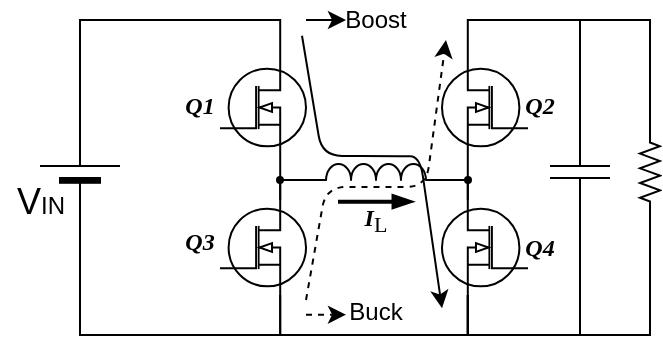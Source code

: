 <mxfile version="14.5.6" type="github">
  <diagram name="Page-1" id="7e0a89b8-554c-2b80-1dc8-d5c74ca68de4">
    <mxGraphModel dx="523" dy="602" grid="1" gridSize="10" guides="1" tooltips="1" connect="1" arrows="1" fold="1" page="1" pageScale="1" pageWidth="1100" pageHeight="850" background="#ffffff" math="0" shadow="0">
      <root>
        <mxCell id="0" />
        <mxCell id="1" parent="0" />
        <mxCell id="STrl3_DRAEaX8d2Ob24q-1" style="edgeStyle=orthogonalEdgeStyle;rounded=0;orthogonalLoop=1;jettySize=auto;html=1;exitX=0.7;exitY=0;exitDx=0;exitDy=0;exitPerimeter=0;entryX=1;entryY=0.5;entryDx=0;entryDy=0;entryPerimeter=0;endArrow=none;endFill=0;endSize=5;strokeColor=#000000;strokeWidth=1;" parent="1" source="STrl3_DRAEaX8d2Ob24q-2" target="STrl3_DRAEaX8d2Ob24q-17" edge="1">
          <mxGeometry relative="1" as="geometry" />
        </mxCell>
        <mxCell id="STrl3_DRAEaX8d2Ob24q-2" value="" style="verticalLabelPosition=bottom;shadow=0;dashed=0;align=center;html=1;verticalAlign=top;shape=mxgraph.electrical.mosfets1.n-channel_mosfet_1;strokeWidth=1;direction=west;flipH=1;flipV=1;" parent="1" vertex="1">
          <mxGeometry x="280" y="240" width="43" height="47.5" as="geometry" />
        </mxCell>
        <mxCell id="STrl3_DRAEaX8d2Ob24q-3" style="edgeStyle=orthogonalEdgeStyle;rounded=0;orthogonalLoop=1;jettySize=auto;html=1;exitX=0.7;exitY=0;exitDx=0;exitDy=0;exitPerimeter=0;entryX=0.7;entryY=1;entryDx=0;entryDy=0;entryPerimeter=0;endArrow=none;endFill=0;endSize=5;strokeColor=#000000;strokeWidth=1;" parent="1" source="STrl3_DRAEaX8d2Ob24q-5" target="STrl3_DRAEaX8d2Ob24q-2" edge="1">
          <mxGeometry relative="1" as="geometry" />
        </mxCell>
        <mxCell id="STrl3_DRAEaX8d2Ob24q-4" style="edgeStyle=orthogonalEdgeStyle;rounded=0;orthogonalLoop=1;jettySize=auto;html=1;exitX=0.7;exitY=1;exitDx=0;exitDy=0;exitPerimeter=0;entryX=0.7;entryY=1;entryDx=0;entryDy=0;entryPerimeter=0;endArrow=none;endFill=0;endSize=5;strokeColor=#000000;strokeWidth=1;" parent="1" source="STrl3_DRAEaX8d2Ob24q-5" target="STrl3_DRAEaX8d2Ob24q-10" edge="1">
          <mxGeometry relative="1" as="geometry" />
        </mxCell>
        <mxCell id="STrl3_DRAEaX8d2Ob24q-5" value="" style="verticalLabelPosition=bottom;shadow=0;dashed=0;align=center;html=1;verticalAlign=top;shape=mxgraph.electrical.mosfets1.n-channel_mosfet_1;strokeWidth=1;direction=west;flipH=1;flipV=1;" parent="1" vertex="1">
          <mxGeometry x="280" y="310" width="43" height="47.5" as="geometry" />
        </mxCell>
        <mxCell id="STrl3_DRAEaX8d2Ob24q-6" style="edgeStyle=orthogonalEdgeStyle;rounded=0;orthogonalLoop=1;jettySize=auto;html=1;exitX=0.7;exitY=0;exitDx=0;exitDy=0;exitPerimeter=0;entryX=0;entryY=0.5;entryDx=0;entryDy=0;entryPerimeter=0;endArrow=none;endFill=0;endSize=5;strokeColor=#000000;strokeWidth=1;" parent="1" source="STrl3_DRAEaX8d2Ob24q-7" target="STrl3_DRAEaX8d2Ob24q-24" edge="1">
          <mxGeometry relative="1" as="geometry" />
        </mxCell>
        <mxCell id="STrl3_DRAEaX8d2Ob24q-7" value="" style="verticalLabelPosition=bottom;shadow=0;dashed=0;align=center;html=1;verticalAlign=top;shape=mxgraph.electrical.mosfets1.n-channel_mosfet_1;strokeWidth=1;direction=west;flipH=0;flipV=1;" parent="1" vertex="1">
          <mxGeometry x="391" y="240" width="43" height="47.5" as="geometry" />
        </mxCell>
        <mxCell id="STrl3_DRAEaX8d2Ob24q-8" style="edgeStyle=orthogonalEdgeStyle;rounded=0;orthogonalLoop=1;jettySize=auto;html=1;exitX=0.7;exitY=0;exitDx=0;exitDy=0;exitPerimeter=0;entryX=0.7;entryY=1;entryDx=0;entryDy=0;entryPerimeter=0;endArrow=none;endFill=0;endSize=5;strokeColor=#000000;strokeWidth=1;" parent="1" source="STrl3_DRAEaX8d2Ob24q-10" target="STrl3_DRAEaX8d2Ob24q-7" edge="1">
          <mxGeometry relative="1" as="geometry" />
        </mxCell>
        <mxCell id="STrl3_DRAEaX8d2Ob24q-9" style="edgeStyle=orthogonalEdgeStyle;rounded=0;orthogonalLoop=1;jettySize=auto;html=1;exitX=0.7;exitY=1;exitDx=0;exitDy=0;exitPerimeter=0;entryX=1;entryY=0.5;entryDx=0;entryDy=0;entryPerimeter=0;endArrow=none;endFill=0;endSize=5;strokeColor=#000000;strokeWidth=1;" parent="1" source="STrl3_DRAEaX8d2Ob24q-10" target="STrl3_DRAEaX8d2Ob24q-26" edge="1">
          <mxGeometry relative="1" as="geometry" />
        </mxCell>
        <mxCell id="STrl3_DRAEaX8d2Ob24q-10" value="" style="verticalLabelPosition=bottom;shadow=0;dashed=0;align=center;html=1;verticalAlign=top;shape=mxgraph.electrical.mosfets1.n-channel_mosfet_1;strokeWidth=1;direction=west;flipH=0;flipV=1;" parent="1" vertex="1">
          <mxGeometry x="391" y="310" width="43" height="47.5" as="geometry" />
        </mxCell>
        <mxCell id="STrl3_DRAEaX8d2Ob24q-11" style="edgeStyle=orthogonalEdgeStyle;rounded=0;orthogonalLoop=1;jettySize=auto;html=1;exitX=0;exitY=1;exitDx=0;exitDy=0;exitPerimeter=0;entryX=0.7;entryY=0;entryDx=0;entryDy=0;entryPerimeter=0;endArrow=none;endFill=0;endSize=5;strokeColor=#000000;strokeWidth=1;" parent="1" target="STrl3_DRAEaX8d2Ob24q-5" edge="1">
          <mxGeometry relative="1" as="geometry">
            <mxPoint x="331" y="300" as="sourcePoint" />
          </mxGeometry>
        </mxCell>
        <mxCell id="STrl3_DRAEaX8d2Ob24q-12" style="edgeStyle=orthogonalEdgeStyle;rounded=0;orthogonalLoop=1;jettySize=auto;html=1;exitX=1;exitY=1;exitDx=0;exitDy=0;exitPerimeter=0;entryX=0.7;entryY=0;entryDx=0;entryDy=0;entryPerimeter=0;endArrow=none;endFill=0;endSize=5;strokeColor=#000000;strokeWidth=1;" parent="1" target="STrl3_DRAEaX8d2Ob24q-10" edge="1">
          <mxGeometry relative="1" as="geometry">
            <mxPoint x="386" y="300" as="sourcePoint" />
          </mxGeometry>
        </mxCell>
        <mxCell id="STrl3_DRAEaX8d2Ob24q-13" value="" style="pointerEvents=1;verticalLabelPosition=bottom;shadow=0;dashed=0;align=center;html=1;verticalAlign=top;shape=mxgraph.electrical.inductors.inductor_3;strokeWidth=1;direction=east;" parent="1" vertex="1">
          <mxGeometry x="319" y="292" width="78" height="8" as="geometry" />
        </mxCell>
        <mxCell id="STrl3_DRAEaX8d2Ob24q-14" value="" style="ellipse;whiteSpace=wrap;html=1;aspect=fixed;shadow=0;dashed=0;strokeWidth=2;" parent="1" vertex="1">
          <mxGeometry x="309" y="299" width="2" height="2" as="geometry" />
        </mxCell>
        <mxCell id="STrl3_DRAEaX8d2Ob24q-15" value="" style="ellipse;whiteSpace=wrap;html=1;aspect=fixed;shadow=0;dashed=0;strokeWidth=2;" parent="1" vertex="1">
          <mxGeometry x="403" y="299" width="2" height="2" as="geometry" />
        </mxCell>
        <mxCell id="STrl3_DRAEaX8d2Ob24q-16" style="edgeStyle=orthogonalEdgeStyle;rounded=0;orthogonalLoop=1;jettySize=auto;html=1;exitX=0;exitY=0.5;exitDx=0;exitDy=0;exitPerimeter=0;entryX=0.7;entryY=1;entryDx=0;entryDy=0;entryPerimeter=0;endArrow=none;endFill=0;endSize=5;strokeColor=#000000;strokeWidth=1;" parent="1" source="STrl3_DRAEaX8d2Ob24q-17" target="STrl3_DRAEaX8d2Ob24q-5" edge="1">
          <mxGeometry relative="1" as="geometry" />
        </mxCell>
        <mxCell id="STrl3_DRAEaX8d2Ob24q-17" value="" style="verticalLabelPosition=bottom;shadow=0;dashed=0;align=center;fillColor=#000000;html=1;verticalAlign=top;strokeWidth=1;shape=mxgraph.electrical.miscellaneous.monocell_battery;rounded=1;comic=0;labelBackgroundColor=none;fontFamily=Verdana;fontSize=12;flipH=1;direction=north;" parent="1" vertex="1">
          <mxGeometry x="190" y="266" width="40" height="60" as="geometry" />
        </mxCell>
        <mxCell id="STrl3_DRAEaX8d2Ob24q-18" value="&lt;font style=&quot;font-size: 18px&quot;&gt;V&lt;/font&gt;&lt;font style=&quot;font-size: 12px&quot;&gt;IN&lt;/font&gt;" style="text;html=1;align=center;verticalAlign=middle;resizable=0;points=[];autosize=1;" parent="1" vertex="1">
          <mxGeometry x="170" y="301" width="40" height="20" as="geometry" />
        </mxCell>
        <mxCell id="STrl3_DRAEaX8d2Ob24q-19" value="&lt;font face=&quot;Times New Roman&quot;&gt;&lt;i&gt;&lt;b&gt;Q1&lt;/b&gt;&lt;/i&gt;&lt;/font&gt;" style="text;html=1;strokeColor=none;fillColor=none;align=center;verticalAlign=middle;whiteSpace=wrap;rounded=0;" parent="1" vertex="1">
          <mxGeometry x="250" y="253" width="40" height="20" as="geometry" />
        </mxCell>
        <mxCell id="STrl3_DRAEaX8d2Ob24q-20" value="&lt;font face=&quot;Times New Roman&quot;&gt;&lt;i&gt;&lt;b&gt;Q2&lt;br&gt;&lt;/b&gt;&lt;/i&gt;&lt;/font&gt;" style="text;html=1;strokeColor=none;fillColor=none;align=center;verticalAlign=middle;whiteSpace=wrap;rounded=0;" parent="1" vertex="1">
          <mxGeometry x="420" y="253" width="40" height="20" as="geometry" />
        </mxCell>
        <mxCell id="STrl3_DRAEaX8d2Ob24q-21" value="&lt;font face=&quot;Times New Roman&quot;&gt;&lt;i&gt;&lt;b&gt;Q3&lt;/b&gt;&lt;/i&gt;&lt;/font&gt;" style="text;html=1;strokeColor=none;fillColor=none;align=center;verticalAlign=middle;whiteSpace=wrap;rounded=0;" parent="1" vertex="1">
          <mxGeometry x="250" y="321" width="40" height="20" as="geometry" />
        </mxCell>
        <mxCell id="STrl3_DRAEaX8d2Ob24q-22" value="&lt;font face=&quot;Times New Roman&quot;&gt;&lt;i&gt;&lt;b&gt;Q4&lt;/b&gt;&lt;/i&gt;&lt;/font&gt;" style="text;html=1;strokeColor=none;fillColor=none;align=center;verticalAlign=middle;whiteSpace=wrap;rounded=0;" parent="1" vertex="1">
          <mxGeometry x="420" y="323.75" width="40" height="20" as="geometry" />
        </mxCell>
        <mxCell id="STrl3_DRAEaX8d2Ob24q-23" style="edgeStyle=orthogonalEdgeStyle;rounded=0;orthogonalLoop=1;jettySize=auto;html=1;exitX=1;exitY=0.5;exitDx=0;exitDy=0;exitPerimeter=0;endArrow=none;endFill=0;endSize=5;strokeColor=#000000;strokeWidth=1;entryX=0.7;entryY=1;entryDx=0;entryDy=0;entryPerimeter=0;" parent="1" source="STrl3_DRAEaX8d2Ob24q-24" target="STrl3_DRAEaX8d2Ob24q-10" edge="1">
          <mxGeometry relative="1" as="geometry">
            <mxPoint x="430" y="380" as="targetPoint" />
          </mxGeometry>
        </mxCell>
        <mxCell id="STrl3_DRAEaX8d2Ob24q-24" value="" style="pointerEvents=1;verticalLabelPosition=bottom;shadow=0;dashed=0;align=center;html=1;verticalAlign=top;shape=mxgraph.electrical.capacitors.capacitor_1;direction=south;" parent="1" vertex="1">
          <mxGeometry x="445" y="266" width="30" height="60" as="geometry" />
        </mxCell>
        <mxCell id="STrl3_DRAEaX8d2Ob24q-25" style="edgeStyle=orthogonalEdgeStyle;rounded=0;orthogonalLoop=1;jettySize=auto;html=1;exitX=0;exitY=0.5;exitDx=0;exitDy=0;exitPerimeter=0;entryX=0;entryY=0.5;entryDx=0;entryDy=0;entryPerimeter=0;endArrow=none;endFill=0;endSize=5;strokeColor=#000000;strokeWidth=1;" parent="1" source="STrl3_DRAEaX8d2Ob24q-26" target="STrl3_DRAEaX8d2Ob24q-24" edge="1">
          <mxGeometry relative="1" as="geometry">
            <Array as="points">
              <mxPoint x="495" y="220" />
              <mxPoint x="460" y="220" />
            </Array>
          </mxGeometry>
        </mxCell>
        <mxCell id="STrl3_DRAEaX8d2Ob24q-26" value="" style="pointerEvents=1;verticalLabelPosition=bottom;shadow=0;dashed=0;align=center;html=1;verticalAlign=top;shape=mxgraph.electrical.resistors.resistor_2;strokeWidth=1;direction=south;" parent="1" vertex="1">
          <mxGeometry x="490" y="273" width="10" height="46" as="geometry" />
        </mxCell>
        <mxCell id="v6tkJ2GT0aAer87_zzX_-1" value="&lt;font face=&quot;Times New Roman&quot;&gt;&lt;b style=&quot;font-style: italic&quot;&gt;I&lt;/b&gt;&lt;sub&gt;&lt;font style=&quot;font-size: 11px&quot;&gt;L&lt;/font&gt;&lt;/sub&gt;&lt;br&gt;&lt;/font&gt;" style="text;html=1;strokeColor=none;fillColor=none;align=center;verticalAlign=middle;whiteSpace=wrap;rounded=0;" parent="1" vertex="1">
          <mxGeometry x="338" y="310" width="40" height="20" as="geometry" />
        </mxCell>
        <mxCell id="zk9AVnoM1tUe2nTzyNRS-1" value="" style="endArrow=classic;html=1;" edge="1" parent="1">
          <mxGeometry width="50" height="50" relative="1" as="geometry">
            <mxPoint x="321" y="227.88" as="sourcePoint" />
            <mxPoint x="391" y="364.13" as="targetPoint" />
            <Array as="points">
              <mxPoint x="331" y="287.88" />
              <mxPoint x="360" y="288.13" />
              <mxPoint x="380" y="288.13" />
            </Array>
          </mxGeometry>
        </mxCell>
        <mxCell id="zk9AVnoM1tUe2nTzyNRS-3" value="" style="endArrow=classic;html=1;dashed=1;" edge="1" parent="1">
          <mxGeometry width="50" height="50" relative="1" as="geometry">
            <mxPoint x="323" y="360" as="sourcePoint" />
            <mxPoint x="393" y="230" as="targetPoint" />
            <Array as="points">
              <mxPoint x="333" y="303.5" />
              <mxPoint x="383" y="303.5" />
            </Array>
          </mxGeometry>
        </mxCell>
        <mxCell id="zk9AVnoM1tUe2nTzyNRS-6" value="" style="endArrow=classic;html=1;dashed=1;" edge="1" parent="1">
          <mxGeometry width="50" height="50" relative="1" as="geometry">
            <mxPoint x="323" y="367.33" as="sourcePoint" />
            <mxPoint x="343" y="367.33" as="targetPoint" />
          </mxGeometry>
        </mxCell>
        <mxCell id="zk9AVnoM1tUe2nTzyNRS-7" value="" style="endArrow=classic;html=1;" edge="1" parent="1">
          <mxGeometry width="50" height="50" relative="1" as="geometry">
            <mxPoint x="323" y="220" as="sourcePoint" />
            <mxPoint x="343" y="220" as="targetPoint" />
          </mxGeometry>
        </mxCell>
        <mxCell id="zk9AVnoM1tUe2nTzyNRS-8" value="Boost" style="text;html=1;strokeColor=none;fillColor=none;align=center;verticalAlign=middle;whiteSpace=wrap;rounded=0;" vertex="1" parent="1">
          <mxGeometry x="338" y="210" width="40" height="20" as="geometry" />
        </mxCell>
        <mxCell id="zk9AVnoM1tUe2nTzyNRS-9" value="Buck" style="text;html=1;strokeColor=none;fillColor=none;align=center;verticalAlign=middle;whiteSpace=wrap;rounded=0;" vertex="1" parent="1">
          <mxGeometry x="338" y="356" width="40" height="20" as="geometry" />
        </mxCell>
        <mxCell id="zk9AVnoM1tUe2nTzyNRS-10" value="" style="endArrow=blockThin;html=1;endFill=1;strokeWidth=2;" edge="1" parent="1">
          <mxGeometry width="50" height="50" relative="1" as="geometry">
            <mxPoint x="339" y="310.83" as="sourcePoint" />
            <mxPoint x="377" y="310.83" as="targetPoint" />
          </mxGeometry>
        </mxCell>
      </root>
    </mxGraphModel>
  </diagram>
</mxfile>
